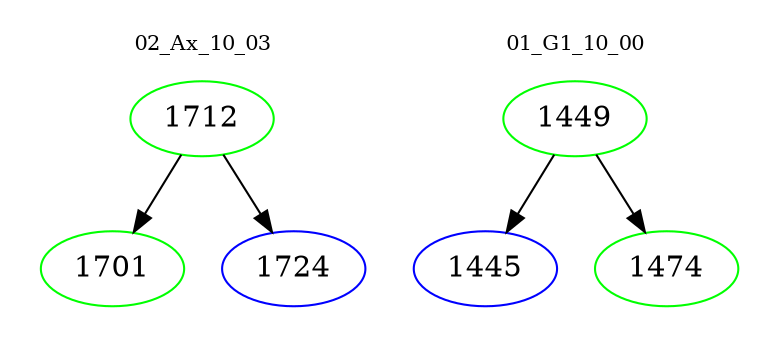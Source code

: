digraph{
subgraph cluster_0 {
color = white
label = "02_Ax_10_03";
fontsize=10;
T0_1712 [label="1712", color="green"]
T0_1712 -> T0_1701 [color="black"]
T0_1701 [label="1701", color="green"]
T0_1712 -> T0_1724 [color="black"]
T0_1724 [label="1724", color="blue"]
}
subgraph cluster_1 {
color = white
label = "01_G1_10_00";
fontsize=10;
T1_1449 [label="1449", color="green"]
T1_1449 -> T1_1445 [color="black"]
T1_1445 [label="1445", color="blue"]
T1_1449 -> T1_1474 [color="black"]
T1_1474 [label="1474", color="green"]
}
}
